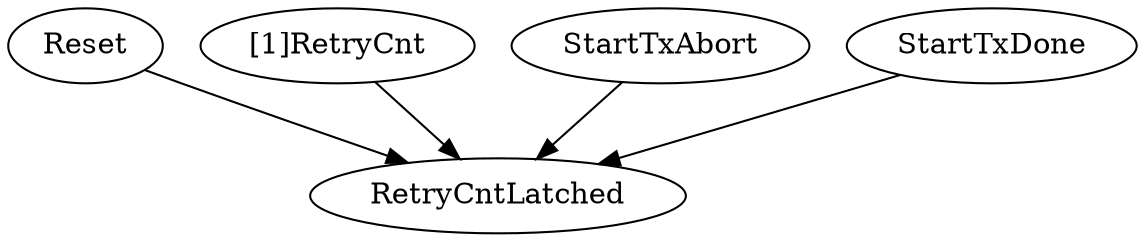 strict digraph "" {
	Reset	 [complexity=1,
		importance=0.065845618437,
		rank=0.065845618437];
	RetryCntLatched	 [complexity=0,
		importance=0.0259426998926,
		rank=0.0];
	Reset -> RetryCntLatched;
	"[1]RetryCnt"	 [complexity=2,
		importance=0.0399029185444,
		rank=0.0199514592722];
	"[1]RetryCnt" -> RetryCntLatched;
	StartTxAbort	 [complexity=2,
		importance=0.0399029185444,
		rank=0.0199514592722];
	StartTxAbort -> RetryCntLatched;
	StartTxDone	 [complexity=2,
		importance=0.0399029185444,
		rank=0.0199514592722];
	StartTxDone -> RetryCntLatched;
}
